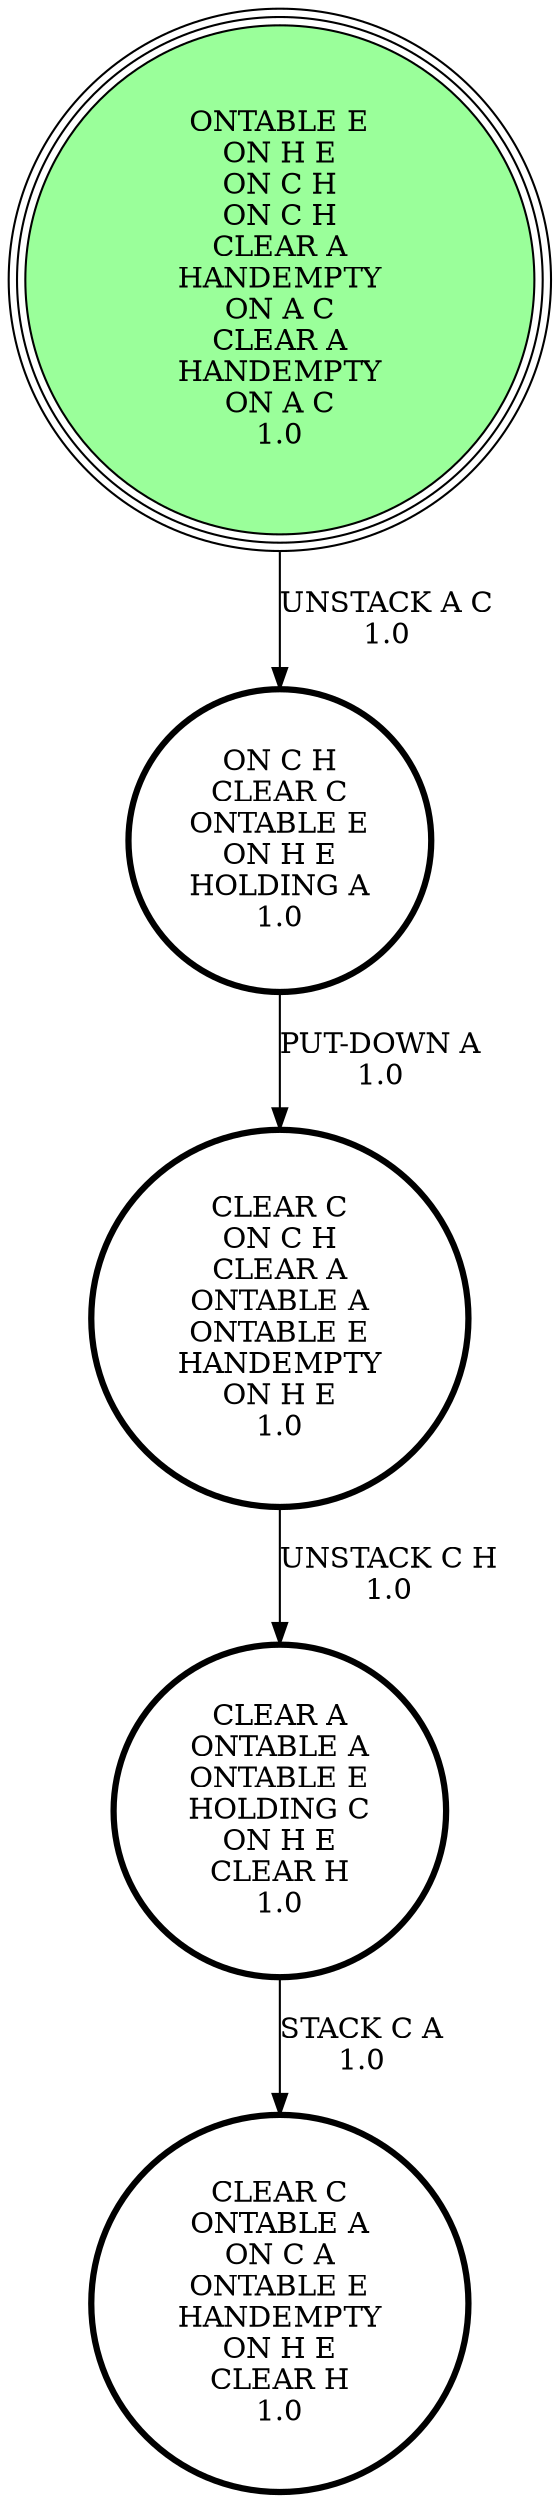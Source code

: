 digraph {
"CLEAR C\nON C H\nCLEAR A\nONTABLE A\nONTABLE E\nHANDEMPTY\nON H E\n1.0\n" -> "CLEAR A\nONTABLE A\nONTABLE E\nHOLDING C\nON H E\nCLEAR H\n1.0\n"[label="UNSTACK C H\n1.0\n"];
"ONTABLE E\nON H E\nON C H\nON C H\nCLEAR A\nHANDEMPTY\nON A C\nCLEAR A\nHANDEMPTY\nON A C\n1.0\n" -> "ON C H\nCLEAR C\nONTABLE E\nON H E\nHOLDING A\n1.0\n"[label="UNSTACK A C\n1.0\n"];
"CLEAR A\nONTABLE A\nONTABLE E\nHOLDING C\nON H E\nCLEAR H\n1.0\n" -> "CLEAR C\nONTABLE A\nON C A\nONTABLE E\nHANDEMPTY\nON H E\nCLEAR H\n1.0\n"[label="STACK C A\n1.0\n"];
"ON C H\nCLEAR C\nONTABLE E\nON H E\nHOLDING A\n1.0\n" -> "CLEAR C\nON C H\nCLEAR A\nONTABLE A\nONTABLE E\nHANDEMPTY\nON H E\n1.0\n"[label="PUT-DOWN A\n1.0\n"];
"CLEAR C\nONTABLE A\nON C A\nONTABLE E\nHANDEMPTY\nON H E\nCLEAR H\n1.0\n" [shape=circle, penwidth=3];
"ON C H\nCLEAR C\nONTABLE E\nON H E\nHOLDING A\n1.0\n" [shape=circle, penwidth=3];
"CLEAR C\nON C H\nCLEAR A\nONTABLE A\nONTABLE E\nHANDEMPTY\nON H E\n1.0\n" [shape=circle, penwidth=3];
"ONTABLE E\nON H E\nON C H\nON C H\nCLEAR A\nHANDEMPTY\nON A C\nCLEAR A\nHANDEMPTY\nON A C\n1.0\n" [shape=circle, style=filled, fillcolor=palegreen1, peripheries=3];
"CLEAR C\nONTABLE A\nON C A\nONTABLE E\nHANDEMPTY\nON H E\nCLEAR H\n1.0\n" [shape=circle, penwidth=3];
"CLEAR A\nONTABLE A\nONTABLE E\nHOLDING C\nON H E\nCLEAR H\n1.0\n" [shape=circle, penwidth=3];
}
